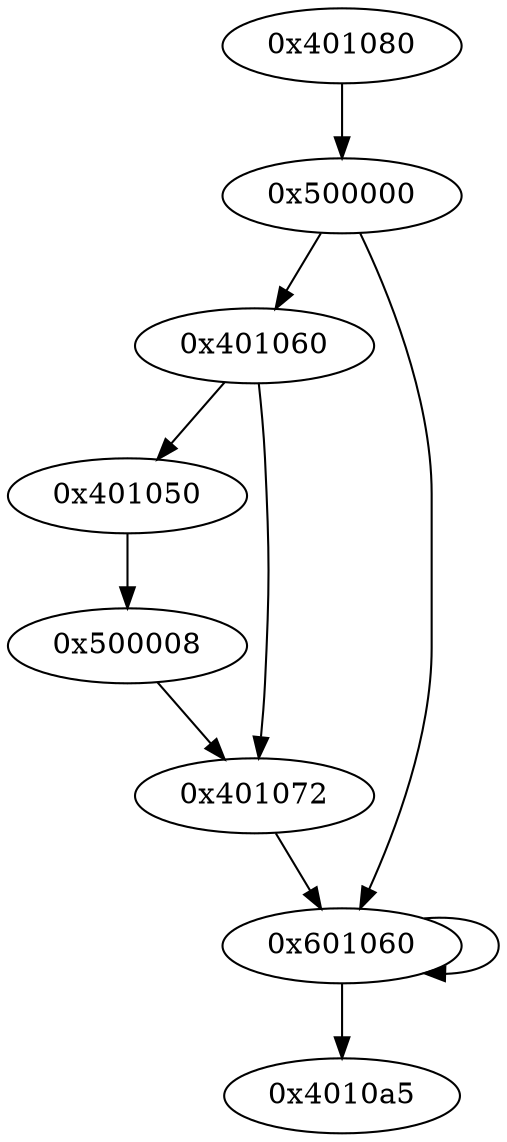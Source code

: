 digraph {
401080 [label="0x401080"];
500000 [label="0x500000"];
401060 [label="0x401060"];
401050 [label="0x401050"];
500008 [label="0x500008"];
401072 [label="0x401072"];
601060 [label="0x601060"];
"4010a5" [label="0x4010a5"];
401080 -> 500000;
500000 -> 401060;
500000 -> 601060;
401060 -> 401050;
401060 -> 401072;
401050 -> 500008;
500008 -> 401072;
401072 -> 601060;
601060 -> 601060;
601060 -> "4010a5";
}
